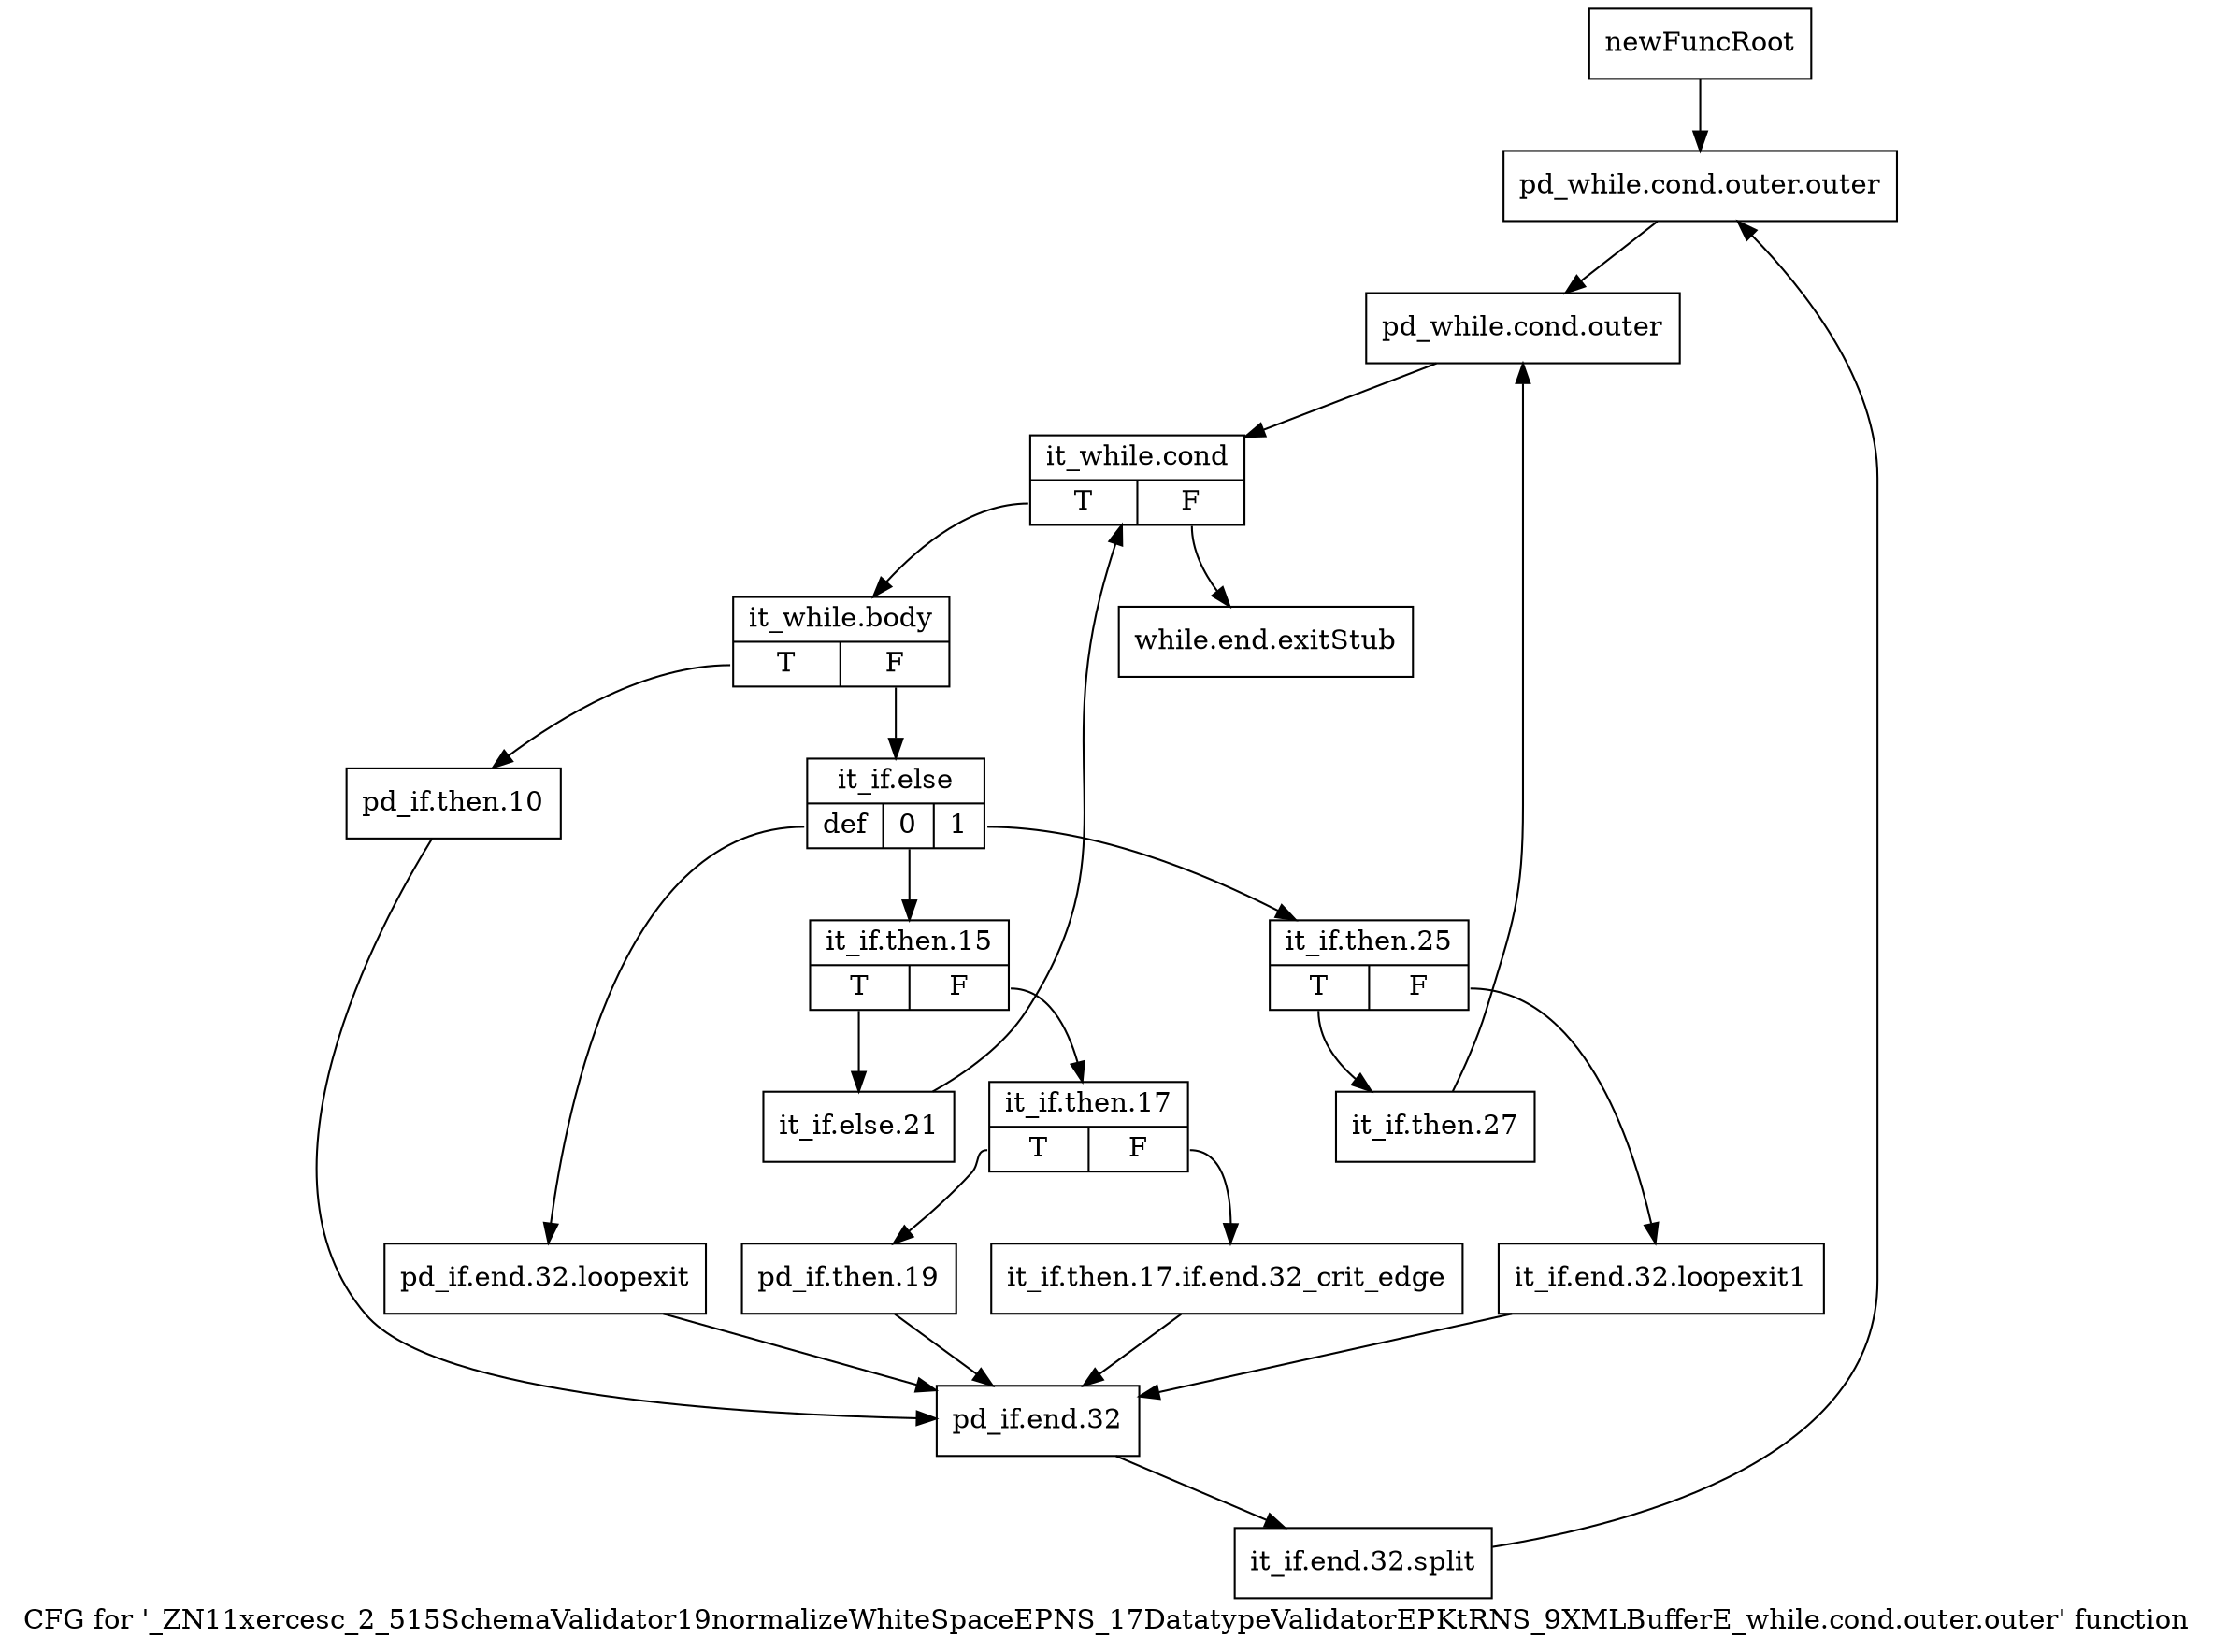 digraph "CFG for '_ZN11xercesc_2_515SchemaValidator19normalizeWhiteSpaceEPNS_17DatatypeValidatorEPKtRNS_9XMLBufferE_while.cond.outer.outer' function" {
	label="CFG for '_ZN11xercesc_2_515SchemaValidator19normalizeWhiteSpaceEPNS_17DatatypeValidatorEPKtRNS_9XMLBufferE_while.cond.outer.outer' function";

	Node0x99ebfb0 [shape=record,label="{newFuncRoot}"];
	Node0x99ebfb0 -> Node0x99ec050;
	Node0x99ec000 [shape=record,label="{while.end.exitStub}"];
	Node0x99ec050 [shape=record,label="{pd_while.cond.outer.outer}"];
	Node0x99ec050 -> Node0x99ec0a0;
	Node0x99ec0a0 [shape=record,label="{pd_while.cond.outer}"];
	Node0x99ec0a0 -> Node0x99ec0f0;
	Node0x99ec0f0 [shape=record,label="{it_while.cond|{<s0>T|<s1>F}}"];
	Node0x99ec0f0:s0 -> Node0x99ec140;
	Node0x99ec0f0:s1 -> Node0x99ec000;
	Node0x99ec140 [shape=record,label="{it_while.body|{<s0>T|<s1>F}}"];
	Node0x99ec140:s0 -> Node0x99ec4b0;
	Node0x99ec140:s1 -> Node0x99ec190;
	Node0x99ec190 [shape=record,label="{it_if.else|{<s0>def|<s1>0|<s2>1}}"];
	Node0x99ec190:s0 -> Node0x99ec460;
	Node0x99ec190:s1 -> Node0x99ec2d0;
	Node0x99ec190:s2 -> Node0x99ec1e0;
	Node0x99ec1e0 [shape=record,label="{it_if.then.25|{<s0>T|<s1>F}}"];
	Node0x99ec1e0:s0 -> Node0x99ec280;
	Node0x99ec1e0:s1 -> Node0x99ec230;
	Node0x99ec230 [shape=record,label="{it_if.end.32.loopexit1}"];
	Node0x99ec230 -> Node0x99ec500;
	Node0x99ec280 [shape=record,label="{it_if.then.27}"];
	Node0x99ec280 -> Node0x99ec0a0;
	Node0x99ec2d0 [shape=record,label="{it_if.then.15|{<s0>T|<s1>F}}"];
	Node0x99ec2d0:s0 -> Node0x99ec410;
	Node0x99ec2d0:s1 -> Node0x99ec320;
	Node0x99ec320 [shape=record,label="{it_if.then.17|{<s0>T|<s1>F}}"];
	Node0x99ec320:s0 -> Node0x99ec3c0;
	Node0x99ec320:s1 -> Node0x99ec370;
	Node0x99ec370 [shape=record,label="{it_if.then.17.if.end.32_crit_edge}"];
	Node0x99ec370 -> Node0x99ec500;
	Node0x99ec3c0 [shape=record,label="{pd_if.then.19}"];
	Node0x99ec3c0 -> Node0x99ec500;
	Node0x99ec410 [shape=record,label="{it_if.else.21}"];
	Node0x99ec410 -> Node0x99ec0f0;
	Node0x99ec460 [shape=record,label="{pd_if.end.32.loopexit}"];
	Node0x99ec460 -> Node0x99ec500;
	Node0x99ec4b0 [shape=record,label="{pd_if.then.10}"];
	Node0x99ec4b0 -> Node0x99ec500;
	Node0x99ec500 [shape=record,label="{pd_if.end.32}"];
	Node0x99ec500 -> Node0xcea2f00;
	Node0xcea2f00 [shape=record,label="{it_if.end.32.split}"];
	Node0xcea2f00 -> Node0x99ec050;
}
